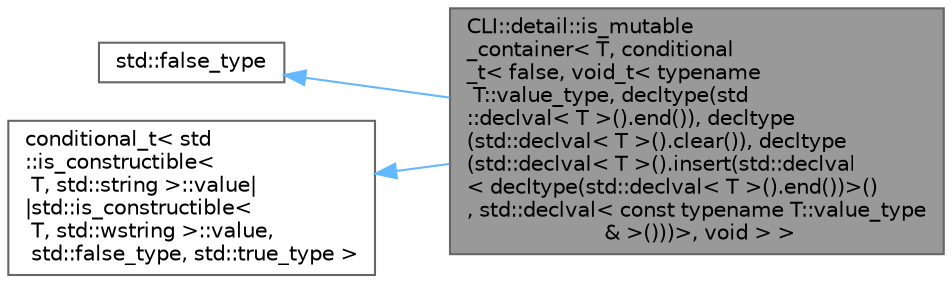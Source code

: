 digraph "CLI::detail::is_mutable_container&lt; T, conditional_t&lt; false, void_t&lt; typename T::value_type, decltype(std::declval&lt; T &gt;().end()), decltype(std::declval&lt; T &gt;().clear()), decltype(std::declval&lt; T &gt;().insert(std::declval&lt; decltype(std::declval&lt; T &gt;().end())&gt;(), std::declval&lt; const typename T::value_type &amp; &gt;()))&gt;, void &gt; &gt;"
{
 // LATEX_PDF_SIZE
  bgcolor="transparent";
  edge [fontname=Helvetica,fontsize=10,labelfontname=Helvetica,labelfontsize=10];
  node [fontname=Helvetica,fontsize=10,shape=box,height=0.2,width=0.4];
  rankdir="LR";
  Node1 [id="Node000001",label="CLI::detail::is_mutable\l_container\< T, conditional\l_t\< false, void_t\< typename\l T::value_type, decltype(std\l::declval\< T \>().end()), decltype\l(std::declval\< T \>().clear()), decltype\l(std::declval\< T \>().insert(std::declval\l\< decltype(std::declval\< T \>().end())\>()\l, std::declval\< const typename T::value_type\l & \>()))\>, void \> \>",height=0.2,width=0.4,color="gray40", fillcolor="grey60", style="filled", fontcolor="black",tooltip=" "];
  Node2 -> Node1 [id="edge1_Node000001_Node000002",dir="back",color="steelblue1",style="solid",tooltip=" "];
  Node2 [id="Node000002",label="std::false_type",height=0.2,width=0.4,color="gray40", fillcolor="white", style="filled",tooltip=" "];
  Node3 -> Node1 [id="edge2_Node000001_Node000003",dir="back",color="steelblue1",style="solid",tooltip=" "];
  Node3 [id="Node000003",label="conditional_t\< std\l::is_constructible\<\l T, std::string \>::value\|\l\|std::is_constructible\<\l T, std::wstring \>::value,\l std::false_type, std::true_type \>",height=0.2,width=0.4,color="gray40", fillcolor="white", style="filled",tooltip=" "];
}
